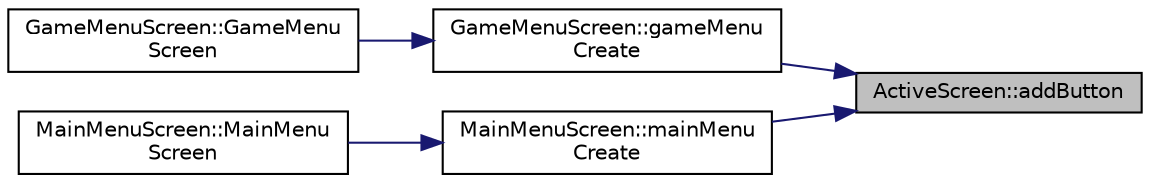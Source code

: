digraph "ActiveScreen::addButton"
{
 // LATEX_PDF_SIZE
  edge [fontname="Helvetica",fontsize="10",labelfontname="Helvetica",labelfontsize="10"];
  node [fontname="Helvetica",fontsize="10",shape=record];
  rankdir="RL";
  Node1 [label="ActiveScreen::addButton",height=0.2,width=0.4,color="black", fillcolor="grey75", style="filled", fontcolor="black",tooltip=" "];
  Node1 -> Node2 [dir="back",color="midnightblue",fontsize="10",style="solid",fontname="Helvetica"];
  Node2 [label="GameMenuScreen::gameMenu\lCreate",height=0.2,width=0.4,color="black", fillcolor="white", style="filled",URL="$class_game_menu_screen.html#af17f9c5e3353be5c531251c4e78d6d0c",tooltip=" "];
  Node2 -> Node3 [dir="back",color="midnightblue",fontsize="10",style="solid",fontname="Helvetica"];
  Node3 [label="GameMenuScreen::GameMenu\lScreen",height=0.2,width=0.4,color="black", fillcolor="white", style="filled",URL="$class_game_menu_screen.html#a5c3726575383e12d2a0f55e035be6719",tooltip=" "];
  Node1 -> Node4 [dir="back",color="midnightblue",fontsize="10",style="solid",fontname="Helvetica"];
  Node4 [label="MainMenuScreen::mainMenu\lCreate",height=0.2,width=0.4,color="black", fillcolor="white", style="filled",URL="$class_main_menu_screen.html#ac1f40ff20eed76db8a0fc8cca1a8cd0b",tooltip=" "];
  Node4 -> Node5 [dir="back",color="midnightblue",fontsize="10",style="solid",fontname="Helvetica"];
  Node5 [label="MainMenuScreen::MainMenu\lScreen",height=0.2,width=0.4,color="black", fillcolor="white", style="filled",URL="$class_main_menu_screen.html#a4d246c87a47788cf7802e145e9ab0f6e",tooltip=" "];
}
